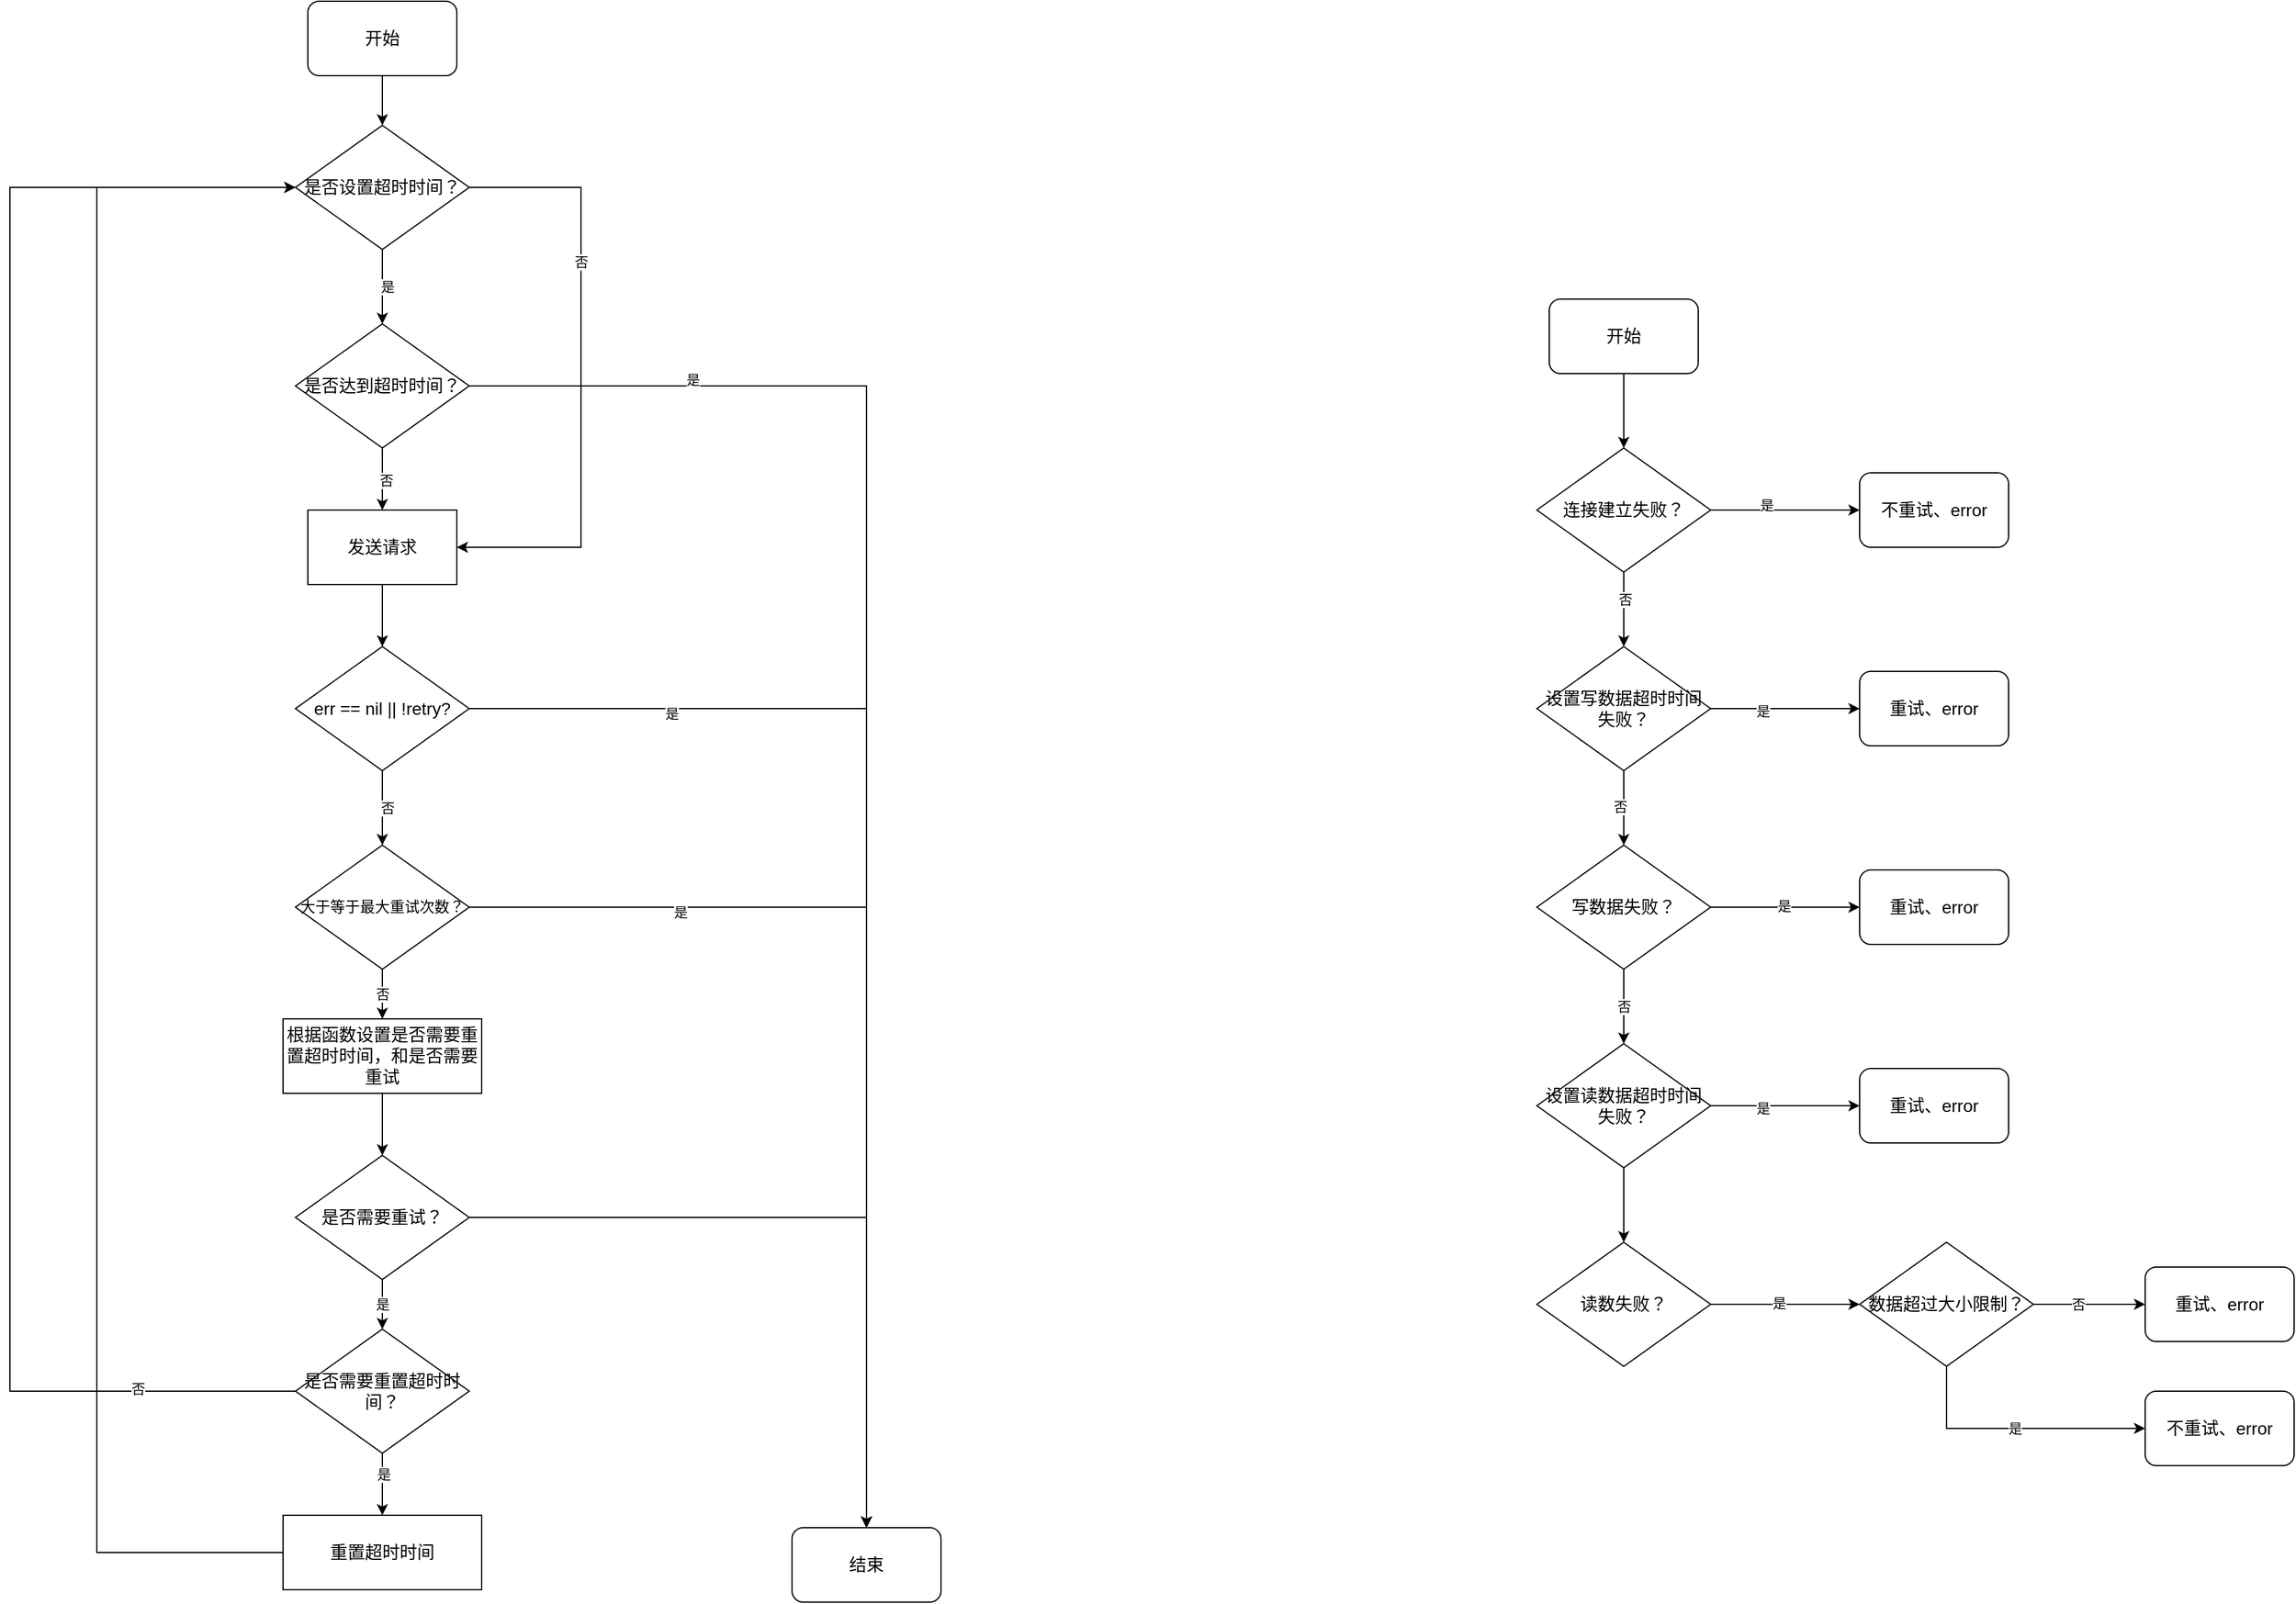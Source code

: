 <mxfile version="25.0.3">
  <diagram name="第 1 页" id="IeLyGM84fYNEDb-vOYWm">
    <mxGraphModel dx="1430" dy="837" grid="1" gridSize="10" guides="1" tooltips="1" connect="1" arrows="1" fold="1" page="1" pageScale="1" pageWidth="3200" pageHeight="2400" math="0" shadow="0">
      <root>
        <mxCell id="0" />
        <mxCell id="1" parent="0" />
        <mxCell id="qMV1Z36RkEWydGHG75RR-3" style="edgeStyle=orthogonalEdgeStyle;rounded=0;orthogonalLoop=1;jettySize=auto;html=1;exitX=0.5;exitY=1;exitDx=0;exitDy=0;" edge="1" parent="1" source="qMV1Z36RkEWydGHG75RR-1" target="qMV1Z36RkEWydGHG75RR-2">
          <mxGeometry relative="1" as="geometry" />
        </mxCell>
        <mxCell id="qMV1Z36RkEWydGHG75RR-1" value="&lt;font style=&quot;font-size: 14px;&quot;&gt;开始&lt;/font&gt;" style="rounded=1;whiteSpace=wrap;html=1;" vertex="1" parent="1">
          <mxGeometry x="1440" y="140" width="120" height="60" as="geometry" />
        </mxCell>
        <mxCell id="qMV1Z36RkEWydGHG75RR-11" style="edgeStyle=orthogonalEdgeStyle;rounded=0;orthogonalLoop=1;jettySize=auto;html=1;exitX=0.5;exitY=1;exitDx=0;exitDy=0;" edge="1" parent="1" source="qMV1Z36RkEWydGHG75RR-2" target="qMV1Z36RkEWydGHG75RR-9">
          <mxGeometry relative="1" as="geometry" />
        </mxCell>
        <mxCell id="qMV1Z36RkEWydGHG75RR-12" value="是" style="edgeLabel;html=1;align=center;verticalAlign=middle;resizable=0;points=[];" vertex="1" connectable="0" parent="qMV1Z36RkEWydGHG75RR-11">
          <mxGeometry y="4" relative="1" as="geometry">
            <mxPoint as="offset" />
          </mxGeometry>
        </mxCell>
        <mxCell id="qMV1Z36RkEWydGHG75RR-46" style="edgeStyle=orthogonalEdgeStyle;rounded=0;orthogonalLoop=1;jettySize=auto;html=1;exitX=1;exitY=0.5;exitDx=0;exitDy=0;entryX=1;entryY=0.5;entryDx=0;entryDy=0;" edge="1" parent="1" source="qMV1Z36RkEWydGHG75RR-2" target="qMV1Z36RkEWydGHG75RR-14">
          <mxGeometry relative="1" as="geometry">
            <Array as="points">
              <mxPoint x="1660" y="290" />
              <mxPoint x="1660" y="580" />
            </Array>
          </mxGeometry>
        </mxCell>
        <mxCell id="qMV1Z36RkEWydGHG75RR-47" value="否" style="edgeLabel;html=1;align=center;verticalAlign=middle;resizable=0;points=[];" vertex="1" connectable="0" parent="qMV1Z36RkEWydGHG75RR-46">
          <mxGeometry x="-0.37" relative="1" as="geometry">
            <mxPoint y="-1" as="offset" />
          </mxGeometry>
        </mxCell>
        <mxCell id="qMV1Z36RkEWydGHG75RR-2" value="&lt;font style=&quot;font-size: 14px;&quot;&gt;是否设置超时时间？&lt;/font&gt;" style="rhombus;whiteSpace=wrap;html=1;align=center;" vertex="1" parent="1">
          <mxGeometry x="1430" y="240" width="140" height="100" as="geometry" />
        </mxCell>
        <mxCell id="qMV1Z36RkEWydGHG75RR-15" style="edgeStyle=orthogonalEdgeStyle;rounded=0;orthogonalLoop=1;jettySize=auto;html=1;exitX=0.5;exitY=1;exitDx=0;exitDy=0;entryX=0.5;entryY=0;entryDx=0;entryDy=0;" edge="1" parent="1" source="qMV1Z36RkEWydGHG75RR-9" target="qMV1Z36RkEWydGHG75RR-14">
          <mxGeometry relative="1" as="geometry" />
        </mxCell>
        <mxCell id="qMV1Z36RkEWydGHG75RR-16" value="否" style="edgeLabel;html=1;align=center;verticalAlign=middle;resizable=0;points=[];" vertex="1" connectable="0" parent="qMV1Z36RkEWydGHG75RR-15">
          <mxGeometry x="0.063" y="3" relative="1" as="geometry">
            <mxPoint y="-1" as="offset" />
          </mxGeometry>
        </mxCell>
        <mxCell id="qMV1Z36RkEWydGHG75RR-44" style="edgeStyle=orthogonalEdgeStyle;rounded=0;orthogonalLoop=1;jettySize=auto;html=1;exitX=1;exitY=0.5;exitDx=0;exitDy=0;entryX=0.5;entryY=0;entryDx=0;entryDy=0;" edge="1" parent="1" source="qMV1Z36RkEWydGHG75RR-9" target="qMV1Z36RkEWydGHG75RR-38">
          <mxGeometry relative="1" as="geometry" />
        </mxCell>
        <mxCell id="qMV1Z36RkEWydGHG75RR-45" value="是" style="edgeLabel;html=1;align=center;verticalAlign=middle;resizable=0;points=[];" vertex="1" connectable="0" parent="qMV1Z36RkEWydGHG75RR-44">
          <mxGeometry x="-0.71" y="5" relative="1" as="geometry">
            <mxPoint as="offset" />
          </mxGeometry>
        </mxCell>
        <mxCell id="qMV1Z36RkEWydGHG75RR-9" value="&lt;div style=&quot;&quot;&gt;&lt;span style=&quot;font-size: 14px; background-color: initial;&quot;&gt;是否达到超时时间？&lt;/span&gt;&lt;/div&gt;" style="rhombus;whiteSpace=wrap;html=1;align=center;" vertex="1" parent="1">
          <mxGeometry x="1430" y="400" width="140" height="100" as="geometry" />
        </mxCell>
        <mxCell id="qMV1Z36RkEWydGHG75RR-18" style="edgeStyle=orthogonalEdgeStyle;rounded=0;orthogonalLoop=1;jettySize=auto;html=1;exitX=0.5;exitY=1;exitDx=0;exitDy=0;" edge="1" parent="1" source="qMV1Z36RkEWydGHG75RR-14" target="qMV1Z36RkEWydGHG75RR-17">
          <mxGeometry relative="1" as="geometry" />
        </mxCell>
        <mxCell id="qMV1Z36RkEWydGHG75RR-14" value="&lt;font style=&quot;font-size: 14px;&quot;&gt;发送请求&lt;/font&gt;" style="rounded=0;whiteSpace=wrap;html=1;" vertex="1" parent="1">
          <mxGeometry x="1440" y="550" width="120" height="60" as="geometry" />
        </mxCell>
        <mxCell id="qMV1Z36RkEWydGHG75RR-20" style="edgeStyle=orthogonalEdgeStyle;rounded=0;orthogonalLoop=1;jettySize=auto;html=1;exitX=0.5;exitY=1;exitDx=0;exitDy=0;entryX=0.5;entryY=0;entryDx=0;entryDy=0;" edge="1" parent="1" source="qMV1Z36RkEWydGHG75RR-17" target="qMV1Z36RkEWydGHG75RR-19">
          <mxGeometry relative="1" as="geometry" />
        </mxCell>
        <mxCell id="qMV1Z36RkEWydGHG75RR-21" value="否" style="edgeLabel;html=1;align=center;verticalAlign=middle;resizable=0;points=[];" vertex="1" connectable="0" parent="qMV1Z36RkEWydGHG75RR-20">
          <mxGeometry x="0.029" y="4" relative="1" as="geometry">
            <mxPoint y="-1" as="offset" />
          </mxGeometry>
        </mxCell>
        <mxCell id="qMV1Z36RkEWydGHG75RR-42" style="edgeStyle=orthogonalEdgeStyle;rounded=0;orthogonalLoop=1;jettySize=auto;html=1;exitX=1;exitY=0.5;exitDx=0;exitDy=0;entryX=0.5;entryY=0;entryDx=0;entryDy=0;" edge="1" parent="1" source="qMV1Z36RkEWydGHG75RR-17" target="qMV1Z36RkEWydGHG75RR-38">
          <mxGeometry relative="1" as="geometry" />
        </mxCell>
        <mxCell id="qMV1Z36RkEWydGHG75RR-43" value="是" style="edgeLabel;html=1;align=center;verticalAlign=middle;resizable=0;points=[];" vertex="1" connectable="0" parent="qMV1Z36RkEWydGHG75RR-42">
          <mxGeometry x="-0.668" y="-4" relative="1" as="geometry">
            <mxPoint as="offset" />
          </mxGeometry>
        </mxCell>
        <mxCell id="qMV1Z36RkEWydGHG75RR-17" value="&lt;div style=&quot;&quot;&gt;&lt;span style=&quot;font-size: 14px; background-color: initial;&quot;&gt;err == nil || !retry?&lt;/span&gt;&lt;/div&gt;" style="rhombus;whiteSpace=wrap;html=1;align=center;" vertex="1" parent="1">
          <mxGeometry x="1430" y="660" width="140" height="100" as="geometry" />
        </mxCell>
        <mxCell id="qMV1Z36RkEWydGHG75RR-28" value="否" style="edgeStyle=orthogonalEdgeStyle;rounded=0;orthogonalLoop=1;jettySize=auto;html=1;exitX=0.5;exitY=1;exitDx=0;exitDy=0;entryX=0.5;entryY=0;entryDx=0;entryDy=0;" edge="1" parent="1" source="qMV1Z36RkEWydGHG75RR-19" target="qMV1Z36RkEWydGHG75RR-27">
          <mxGeometry relative="1" as="geometry" />
        </mxCell>
        <mxCell id="qMV1Z36RkEWydGHG75RR-40" style="edgeStyle=orthogonalEdgeStyle;rounded=0;orthogonalLoop=1;jettySize=auto;html=1;exitX=1;exitY=0.5;exitDx=0;exitDy=0;entryX=0.5;entryY=0;entryDx=0;entryDy=0;" edge="1" parent="1" source="qMV1Z36RkEWydGHG75RR-19" target="qMV1Z36RkEWydGHG75RR-38">
          <mxGeometry relative="1" as="geometry" />
        </mxCell>
        <mxCell id="qMV1Z36RkEWydGHG75RR-41" value="是" style="edgeLabel;html=1;align=center;verticalAlign=middle;resizable=0;points=[];" vertex="1" connectable="0" parent="qMV1Z36RkEWydGHG75RR-40">
          <mxGeometry x="-0.585" y="-4" relative="1" as="geometry">
            <mxPoint as="offset" />
          </mxGeometry>
        </mxCell>
        <mxCell id="qMV1Z36RkEWydGHG75RR-19" value="大于等于最大重试次数？" style="rhombus;whiteSpace=wrap;html=1;align=center;" vertex="1" parent="1">
          <mxGeometry x="1430" y="820" width="140" height="100" as="geometry" />
        </mxCell>
        <mxCell id="qMV1Z36RkEWydGHG75RR-32" value="是" style="edgeStyle=orthogonalEdgeStyle;rounded=0;orthogonalLoop=1;jettySize=auto;html=1;exitX=0.5;exitY=1;exitDx=0;exitDy=0;entryX=0.5;entryY=0;entryDx=0;entryDy=0;" edge="1" parent="1" source="qMV1Z36RkEWydGHG75RR-22" target="qMV1Z36RkEWydGHG75RR-30">
          <mxGeometry relative="1" as="geometry" />
        </mxCell>
        <mxCell id="qMV1Z36RkEWydGHG75RR-39" style="edgeStyle=orthogonalEdgeStyle;rounded=0;orthogonalLoop=1;jettySize=auto;html=1;exitX=1;exitY=0.5;exitDx=0;exitDy=0;entryX=0.5;entryY=0;entryDx=0;entryDy=0;" edge="1" parent="1" source="qMV1Z36RkEWydGHG75RR-22" target="qMV1Z36RkEWydGHG75RR-38">
          <mxGeometry relative="1" as="geometry" />
        </mxCell>
        <mxCell id="qMV1Z36RkEWydGHG75RR-22" value="&lt;div style=&quot;&quot;&gt;&lt;span style=&quot;font-size: 14px;&quot;&gt;是否需要重试？&lt;/span&gt;&lt;/div&gt;" style="rhombus;whiteSpace=wrap;html=1;align=center;" vertex="1" parent="1">
          <mxGeometry x="1430" y="1070" width="140" height="100" as="geometry" />
        </mxCell>
        <mxCell id="qMV1Z36RkEWydGHG75RR-29" style="edgeStyle=orthogonalEdgeStyle;rounded=0;orthogonalLoop=1;jettySize=auto;html=1;exitX=0.5;exitY=1;exitDx=0;exitDy=0;entryX=0.5;entryY=0;entryDx=0;entryDy=0;" edge="1" parent="1" source="qMV1Z36RkEWydGHG75RR-27" target="qMV1Z36RkEWydGHG75RR-22">
          <mxGeometry relative="1" as="geometry" />
        </mxCell>
        <mxCell id="qMV1Z36RkEWydGHG75RR-27" value="&lt;span style=&quot;font-size: 14px;&quot;&gt;根据函数设置是否需要重置超时时间，和是否需要重试&lt;/span&gt;" style="rounded=0;whiteSpace=wrap;html=1;" vertex="1" parent="1">
          <mxGeometry x="1420" y="960" width="160" height="60" as="geometry" />
        </mxCell>
        <mxCell id="qMV1Z36RkEWydGHG75RR-33" style="edgeStyle=orthogonalEdgeStyle;rounded=0;orthogonalLoop=1;jettySize=auto;html=1;exitX=0.5;exitY=1;exitDx=0;exitDy=0;" edge="1" parent="1" source="qMV1Z36RkEWydGHG75RR-30" target="qMV1Z36RkEWydGHG75RR-31">
          <mxGeometry relative="1" as="geometry" />
        </mxCell>
        <mxCell id="qMV1Z36RkEWydGHG75RR-34" value="是" style="edgeLabel;html=1;align=center;verticalAlign=middle;resizable=0;points=[];" vertex="1" connectable="0" parent="qMV1Z36RkEWydGHG75RR-33">
          <mxGeometry x="-0.28" y="1" relative="1" as="geometry">
            <mxPoint y="-1" as="offset" />
          </mxGeometry>
        </mxCell>
        <mxCell id="qMV1Z36RkEWydGHG75RR-35" style="edgeStyle=orthogonalEdgeStyle;rounded=0;orthogonalLoop=1;jettySize=auto;html=1;exitX=0;exitY=0.5;exitDx=0;exitDy=0;entryX=0;entryY=0.5;entryDx=0;entryDy=0;" edge="1" parent="1" source="qMV1Z36RkEWydGHG75RR-30" target="qMV1Z36RkEWydGHG75RR-2">
          <mxGeometry relative="1" as="geometry">
            <mxPoint x="1420" y="250" as="targetPoint" />
            <Array as="points">
              <mxPoint x="1200" y="1260" />
              <mxPoint x="1200" y="290" />
            </Array>
          </mxGeometry>
        </mxCell>
        <mxCell id="qMV1Z36RkEWydGHG75RR-36" value="否" style="edgeLabel;html=1;align=center;verticalAlign=middle;resizable=0;points=[];" vertex="1" connectable="0" parent="qMV1Z36RkEWydGHG75RR-35">
          <mxGeometry x="-0.822" y="-2" relative="1" as="geometry">
            <mxPoint as="offset" />
          </mxGeometry>
        </mxCell>
        <mxCell id="qMV1Z36RkEWydGHG75RR-30" value="&lt;div style=&quot;&quot;&gt;&lt;span style=&quot;font-size: 14px;&quot;&gt;是否需要重置超时时间？&lt;/span&gt;&lt;/div&gt;" style="rhombus;whiteSpace=wrap;html=1;align=center;" vertex="1" parent="1">
          <mxGeometry x="1430" y="1210" width="140" height="100" as="geometry" />
        </mxCell>
        <mxCell id="qMV1Z36RkEWydGHG75RR-37" style="edgeStyle=orthogonalEdgeStyle;rounded=0;orthogonalLoop=1;jettySize=auto;html=1;exitX=0;exitY=0.5;exitDx=0;exitDy=0;entryX=0;entryY=0.5;entryDx=0;entryDy=0;" edge="1" parent="1" source="qMV1Z36RkEWydGHG75RR-31" target="qMV1Z36RkEWydGHG75RR-2">
          <mxGeometry relative="1" as="geometry">
            <Array as="points">
              <mxPoint x="1270" y="1390" />
              <mxPoint x="1270" y="290" />
            </Array>
          </mxGeometry>
        </mxCell>
        <mxCell id="qMV1Z36RkEWydGHG75RR-31" value="&lt;span style=&quot;font-size: 14px;&quot;&gt;重置超时时间&lt;/span&gt;" style="rounded=0;whiteSpace=wrap;html=1;" vertex="1" parent="1">
          <mxGeometry x="1420" y="1360" width="160" height="60" as="geometry" />
        </mxCell>
        <mxCell id="qMV1Z36RkEWydGHG75RR-38" value="&lt;font style=&quot;font-size: 14px;&quot;&gt;结束&lt;/font&gt;" style="rounded=1;whiteSpace=wrap;html=1;" vertex="1" parent="1">
          <mxGeometry x="1830" y="1370" width="120" height="60" as="geometry" />
        </mxCell>
        <mxCell id="qMV1Z36RkEWydGHG75RR-51" style="edgeStyle=orthogonalEdgeStyle;rounded=0;orthogonalLoop=1;jettySize=auto;html=1;exitX=0.5;exitY=1;exitDx=0;exitDy=0;entryX=0.5;entryY=0;entryDx=0;entryDy=0;" edge="1" parent="1" source="qMV1Z36RkEWydGHG75RR-48" target="qMV1Z36RkEWydGHG75RR-49">
          <mxGeometry relative="1" as="geometry" />
        </mxCell>
        <mxCell id="qMV1Z36RkEWydGHG75RR-48" value="&lt;font style=&quot;font-size: 14px;&quot;&gt;开始&lt;/font&gt;" style="rounded=1;whiteSpace=wrap;html=1;" vertex="1" parent="1">
          <mxGeometry x="2440" y="380" width="120" height="60" as="geometry" />
        </mxCell>
        <mxCell id="qMV1Z36RkEWydGHG75RR-52" style="edgeStyle=orthogonalEdgeStyle;rounded=0;orthogonalLoop=1;jettySize=auto;html=1;exitX=1;exitY=0.5;exitDx=0;exitDy=0;" edge="1" parent="1" source="qMV1Z36RkEWydGHG75RR-49" target="qMV1Z36RkEWydGHG75RR-50">
          <mxGeometry relative="1" as="geometry" />
        </mxCell>
        <mxCell id="qMV1Z36RkEWydGHG75RR-53" value="是" style="edgeLabel;html=1;align=center;verticalAlign=middle;resizable=0;points=[];" vertex="1" connectable="0" parent="qMV1Z36RkEWydGHG75RR-52">
          <mxGeometry x="-0.258" y="4" relative="1" as="geometry">
            <mxPoint as="offset" />
          </mxGeometry>
        </mxCell>
        <mxCell id="qMV1Z36RkEWydGHG75RR-55" style="edgeStyle=orthogonalEdgeStyle;rounded=0;orthogonalLoop=1;jettySize=auto;html=1;exitX=0.5;exitY=1;exitDx=0;exitDy=0;" edge="1" parent="1" source="qMV1Z36RkEWydGHG75RR-49" target="qMV1Z36RkEWydGHG75RR-54">
          <mxGeometry relative="1" as="geometry" />
        </mxCell>
        <mxCell id="qMV1Z36RkEWydGHG75RR-56" value="否" style="edgeLabel;html=1;align=center;verticalAlign=middle;resizable=0;points=[];" vertex="1" connectable="0" parent="qMV1Z36RkEWydGHG75RR-55">
          <mxGeometry x="-0.281" y="1" relative="1" as="geometry">
            <mxPoint as="offset" />
          </mxGeometry>
        </mxCell>
        <mxCell id="qMV1Z36RkEWydGHG75RR-49" value="&lt;span style=&quot;font-size: 14px;&quot;&gt;连接建立失败？&lt;/span&gt;" style="rhombus;whiteSpace=wrap;html=1;align=center;" vertex="1" parent="1">
          <mxGeometry x="2430" y="500" width="140" height="100" as="geometry" />
        </mxCell>
        <mxCell id="qMV1Z36RkEWydGHG75RR-50" value="&lt;span style=&quot;font-size: 14px;&quot;&gt;不重试、error&lt;/span&gt;" style="rounded=1;whiteSpace=wrap;html=1;" vertex="1" parent="1">
          <mxGeometry x="2690" y="520" width="120" height="60" as="geometry" />
        </mxCell>
        <mxCell id="qMV1Z36RkEWydGHG75RR-58" style="edgeStyle=orthogonalEdgeStyle;rounded=0;orthogonalLoop=1;jettySize=auto;html=1;exitX=1;exitY=0.5;exitDx=0;exitDy=0;" edge="1" parent="1" source="qMV1Z36RkEWydGHG75RR-54" target="qMV1Z36RkEWydGHG75RR-57">
          <mxGeometry relative="1" as="geometry" />
        </mxCell>
        <mxCell id="qMV1Z36RkEWydGHG75RR-60" value="是" style="edgeLabel;html=1;align=center;verticalAlign=middle;resizable=0;points=[];" vertex="1" connectable="0" parent="qMV1Z36RkEWydGHG75RR-58">
          <mxGeometry x="-0.309" y="-2" relative="1" as="geometry">
            <mxPoint as="offset" />
          </mxGeometry>
        </mxCell>
        <mxCell id="qMV1Z36RkEWydGHG75RR-61" style="edgeStyle=orthogonalEdgeStyle;rounded=0;orthogonalLoop=1;jettySize=auto;html=1;exitX=0.5;exitY=1;exitDx=0;exitDy=0;entryX=0.5;entryY=0;entryDx=0;entryDy=0;" edge="1" parent="1" source="qMV1Z36RkEWydGHG75RR-54" target="qMV1Z36RkEWydGHG75RR-59">
          <mxGeometry relative="1" as="geometry" />
        </mxCell>
        <mxCell id="qMV1Z36RkEWydGHG75RR-65" value="否" style="edgeLabel;html=1;align=center;verticalAlign=middle;resizable=0;points=[];" vertex="1" connectable="0" parent="qMV1Z36RkEWydGHG75RR-61">
          <mxGeometry x="-0.043" y="-3" relative="1" as="geometry">
            <mxPoint as="offset" />
          </mxGeometry>
        </mxCell>
        <mxCell id="qMV1Z36RkEWydGHG75RR-54" value="&lt;span style=&quot;font-size: 14px;&quot;&gt;设置写数据超时时间失败？&lt;/span&gt;" style="rhombus;whiteSpace=wrap;html=1;align=center;" vertex="1" parent="1">
          <mxGeometry x="2430" y="660" width="140" height="100" as="geometry" />
        </mxCell>
        <mxCell id="qMV1Z36RkEWydGHG75RR-57" value="&lt;span style=&quot;font-size: 14px;&quot;&gt;重试、error&lt;/span&gt;" style="rounded=1;whiteSpace=wrap;html=1;" vertex="1" parent="1">
          <mxGeometry x="2690" y="680" width="120" height="60" as="geometry" />
        </mxCell>
        <mxCell id="qMV1Z36RkEWydGHG75RR-63" style="edgeStyle=orthogonalEdgeStyle;rounded=0;orthogonalLoop=1;jettySize=auto;html=1;exitX=1;exitY=0.5;exitDx=0;exitDy=0;entryX=0;entryY=0.5;entryDx=0;entryDy=0;" edge="1" parent="1" source="qMV1Z36RkEWydGHG75RR-59" target="qMV1Z36RkEWydGHG75RR-62">
          <mxGeometry relative="1" as="geometry" />
        </mxCell>
        <mxCell id="qMV1Z36RkEWydGHG75RR-64" value="是" style="edgeLabel;html=1;align=center;verticalAlign=middle;resizable=0;points=[];" vertex="1" connectable="0" parent="qMV1Z36RkEWydGHG75RR-63">
          <mxGeometry x="-0.024" y="1" relative="1" as="geometry">
            <mxPoint as="offset" />
          </mxGeometry>
        </mxCell>
        <mxCell id="qMV1Z36RkEWydGHG75RR-67" value="否" style="edgeStyle=orthogonalEdgeStyle;rounded=0;orthogonalLoop=1;jettySize=auto;html=1;exitX=0.5;exitY=1;exitDx=0;exitDy=0;" edge="1" parent="1" source="qMV1Z36RkEWydGHG75RR-59" target="qMV1Z36RkEWydGHG75RR-66">
          <mxGeometry relative="1" as="geometry" />
        </mxCell>
        <mxCell id="qMV1Z36RkEWydGHG75RR-59" value="&lt;span style=&quot;font-size: 14px;&quot;&gt;写数据失败？&lt;/span&gt;" style="rhombus;whiteSpace=wrap;html=1;align=center;" vertex="1" parent="1">
          <mxGeometry x="2430" y="820" width="140" height="100" as="geometry" />
        </mxCell>
        <mxCell id="qMV1Z36RkEWydGHG75RR-62" value="&lt;span style=&quot;font-size: 14px;&quot;&gt;重试、error&lt;/span&gt;" style="rounded=1;whiteSpace=wrap;html=1;" vertex="1" parent="1">
          <mxGeometry x="2690" y="840" width="120" height="60" as="geometry" />
        </mxCell>
        <mxCell id="qMV1Z36RkEWydGHG75RR-69" style="edgeStyle=orthogonalEdgeStyle;rounded=0;orthogonalLoop=1;jettySize=auto;html=1;exitX=1;exitY=0.5;exitDx=0;exitDy=0;" edge="1" parent="1" source="qMV1Z36RkEWydGHG75RR-66" target="qMV1Z36RkEWydGHG75RR-68">
          <mxGeometry relative="1" as="geometry" />
        </mxCell>
        <mxCell id="qMV1Z36RkEWydGHG75RR-71" value="是" style="edgeLabel;html=1;align=center;verticalAlign=middle;resizable=0;points=[];" vertex="1" connectable="0" parent="qMV1Z36RkEWydGHG75RR-69">
          <mxGeometry x="-0.309" y="-2" relative="1" as="geometry">
            <mxPoint as="offset" />
          </mxGeometry>
        </mxCell>
        <mxCell id="qMV1Z36RkEWydGHG75RR-73" style="edgeStyle=orthogonalEdgeStyle;rounded=0;orthogonalLoop=1;jettySize=auto;html=1;exitX=0.5;exitY=1;exitDx=0;exitDy=0;" edge="1" parent="1" source="qMV1Z36RkEWydGHG75RR-66" target="qMV1Z36RkEWydGHG75RR-72">
          <mxGeometry relative="1" as="geometry" />
        </mxCell>
        <mxCell id="qMV1Z36RkEWydGHG75RR-66" value="&lt;span style=&quot;font-size: 14px;&quot;&gt;设置读数据超时时间失败？&lt;/span&gt;" style="rhombus;whiteSpace=wrap;html=1;align=center;" vertex="1" parent="1">
          <mxGeometry x="2430" y="980" width="140" height="100" as="geometry" />
        </mxCell>
        <mxCell id="qMV1Z36RkEWydGHG75RR-68" value="&lt;span style=&quot;font-size: 14px;&quot;&gt;重试、error&lt;/span&gt;" style="rounded=1;whiteSpace=wrap;html=1;" vertex="1" parent="1">
          <mxGeometry x="2690" y="1000" width="120" height="60" as="geometry" />
        </mxCell>
        <mxCell id="qMV1Z36RkEWydGHG75RR-79" style="edgeStyle=orthogonalEdgeStyle;rounded=0;orthogonalLoop=1;jettySize=auto;html=1;exitX=1;exitY=0.5;exitDx=0;exitDy=0;entryX=0;entryY=0.5;entryDx=0;entryDy=0;" edge="1" parent="1" source="qMV1Z36RkEWydGHG75RR-72" target="qMV1Z36RkEWydGHG75RR-77">
          <mxGeometry relative="1" as="geometry" />
        </mxCell>
        <mxCell id="qMV1Z36RkEWydGHG75RR-80" value="是" style="edgeLabel;html=1;align=center;verticalAlign=middle;resizable=0;points=[];" vertex="1" connectable="0" parent="qMV1Z36RkEWydGHG75RR-79">
          <mxGeometry x="-0.095" y="1" relative="1" as="geometry">
            <mxPoint as="offset" />
          </mxGeometry>
        </mxCell>
        <mxCell id="qMV1Z36RkEWydGHG75RR-72" value="&lt;span style=&quot;font-size: 14px;&quot;&gt;读数失败？&lt;/span&gt;" style="rhombus;whiteSpace=wrap;html=1;align=center;" vertex="1" parent="1">
          <mxGeometry x="2430" y="1140" width="140" height="100" as="geometry" />
        </mxCell>
        <mxCell id="qMV1Z36RkEWydGHG75RR-83" style="edgeStyle=orthogonalEdgeStyle;rounded=0;orthogonalLoop=1;jettySize=auto;html=1;exitX=1;exitY=0.5;exitDx=0;exitDy=0;" edge="1" parent="1" source="qMV1Z36RkEWydGHG75RR-77" target="qMV1Z36RkEWydGHG75RR-82">
          <mxGeometry relative="1" as="geometry" />
        </mxCell>
        <mxCell id="qMV1Z36RkEWydGHG75RR-84" value="否" style="edgeLabel;html=1;align=center;verticalAlign=middle;resizable=0;points=[];" vertex="1" connectable="0" parent="qMV1Z36RkEWydGHG75RR-83">
          <mxGeometry x="-0.206" relative="1" as="geometry">
            <mxPoint as="offset" />
          </mxGeometry>
        </mxCell>
        <mxCell id="qMV1Z36RkEWydGHG75RR-86" value="是" style="edgeStyle=orthogonalEdgeStyle;rounded=0;orthogonalLoop=1;jettySize=auto;html=1;exitX=0.5;exitY=1;exitDx=0;exitDy=0;entryX=0;entryY=0.5;entryDx=0;entryDy=0;" edge="1" parent="1" source="qMV1Z36RkEWydGHG75RR-77" target="qMV1Z36RkEWydGHG75RR-85">
          <mxGeometry relative="1" as="geometry" />
        </mxCell>
        <mxCell id="qMV1Z36RkEWydGHG75RR-77" value="&lt;span style=&quot;font-size: 14px;&quot;&gt;数据超过大小限制？&lt;/span&gt;" style="rhombus;whiteSpace=wrap;html=1;align=center;" vertex="1" parent="1">
          <mxGeometry x="2690" y="1140" width="140" height="100" as="geometry" />
        </mxCell>
        <mxCell id="qMV1Z36RkEWydGHG75RR-82" value="&lt;span style=&quot;font-size: 14px;&quot;&gt;重试、error&lt;/span&gt;" style="rounded=1;whiteSpace=wrap;html=1;" vertex="1" parent="1">
          <mxGeometry x="2920" y="1160" width="120" height="60" as="geometry" />
        </mxCell>
        <mxCell id="qMV1Z36RkEWydGHG75RR-85" value="&lt;span style=&quot;font-size: 14px;&quot;&gt;不重试、error&lt;/span&gt;" style="rounded=1;whiteSpace=wrap;html=1;" vertex="1" parent="1">
          <mxGeometry x="2920" y="1260" width="120" height="60" as="geometry" />
        </mxCell>
      </root>
    </mxGraphModel>
  </diagram>
</mxfile>
